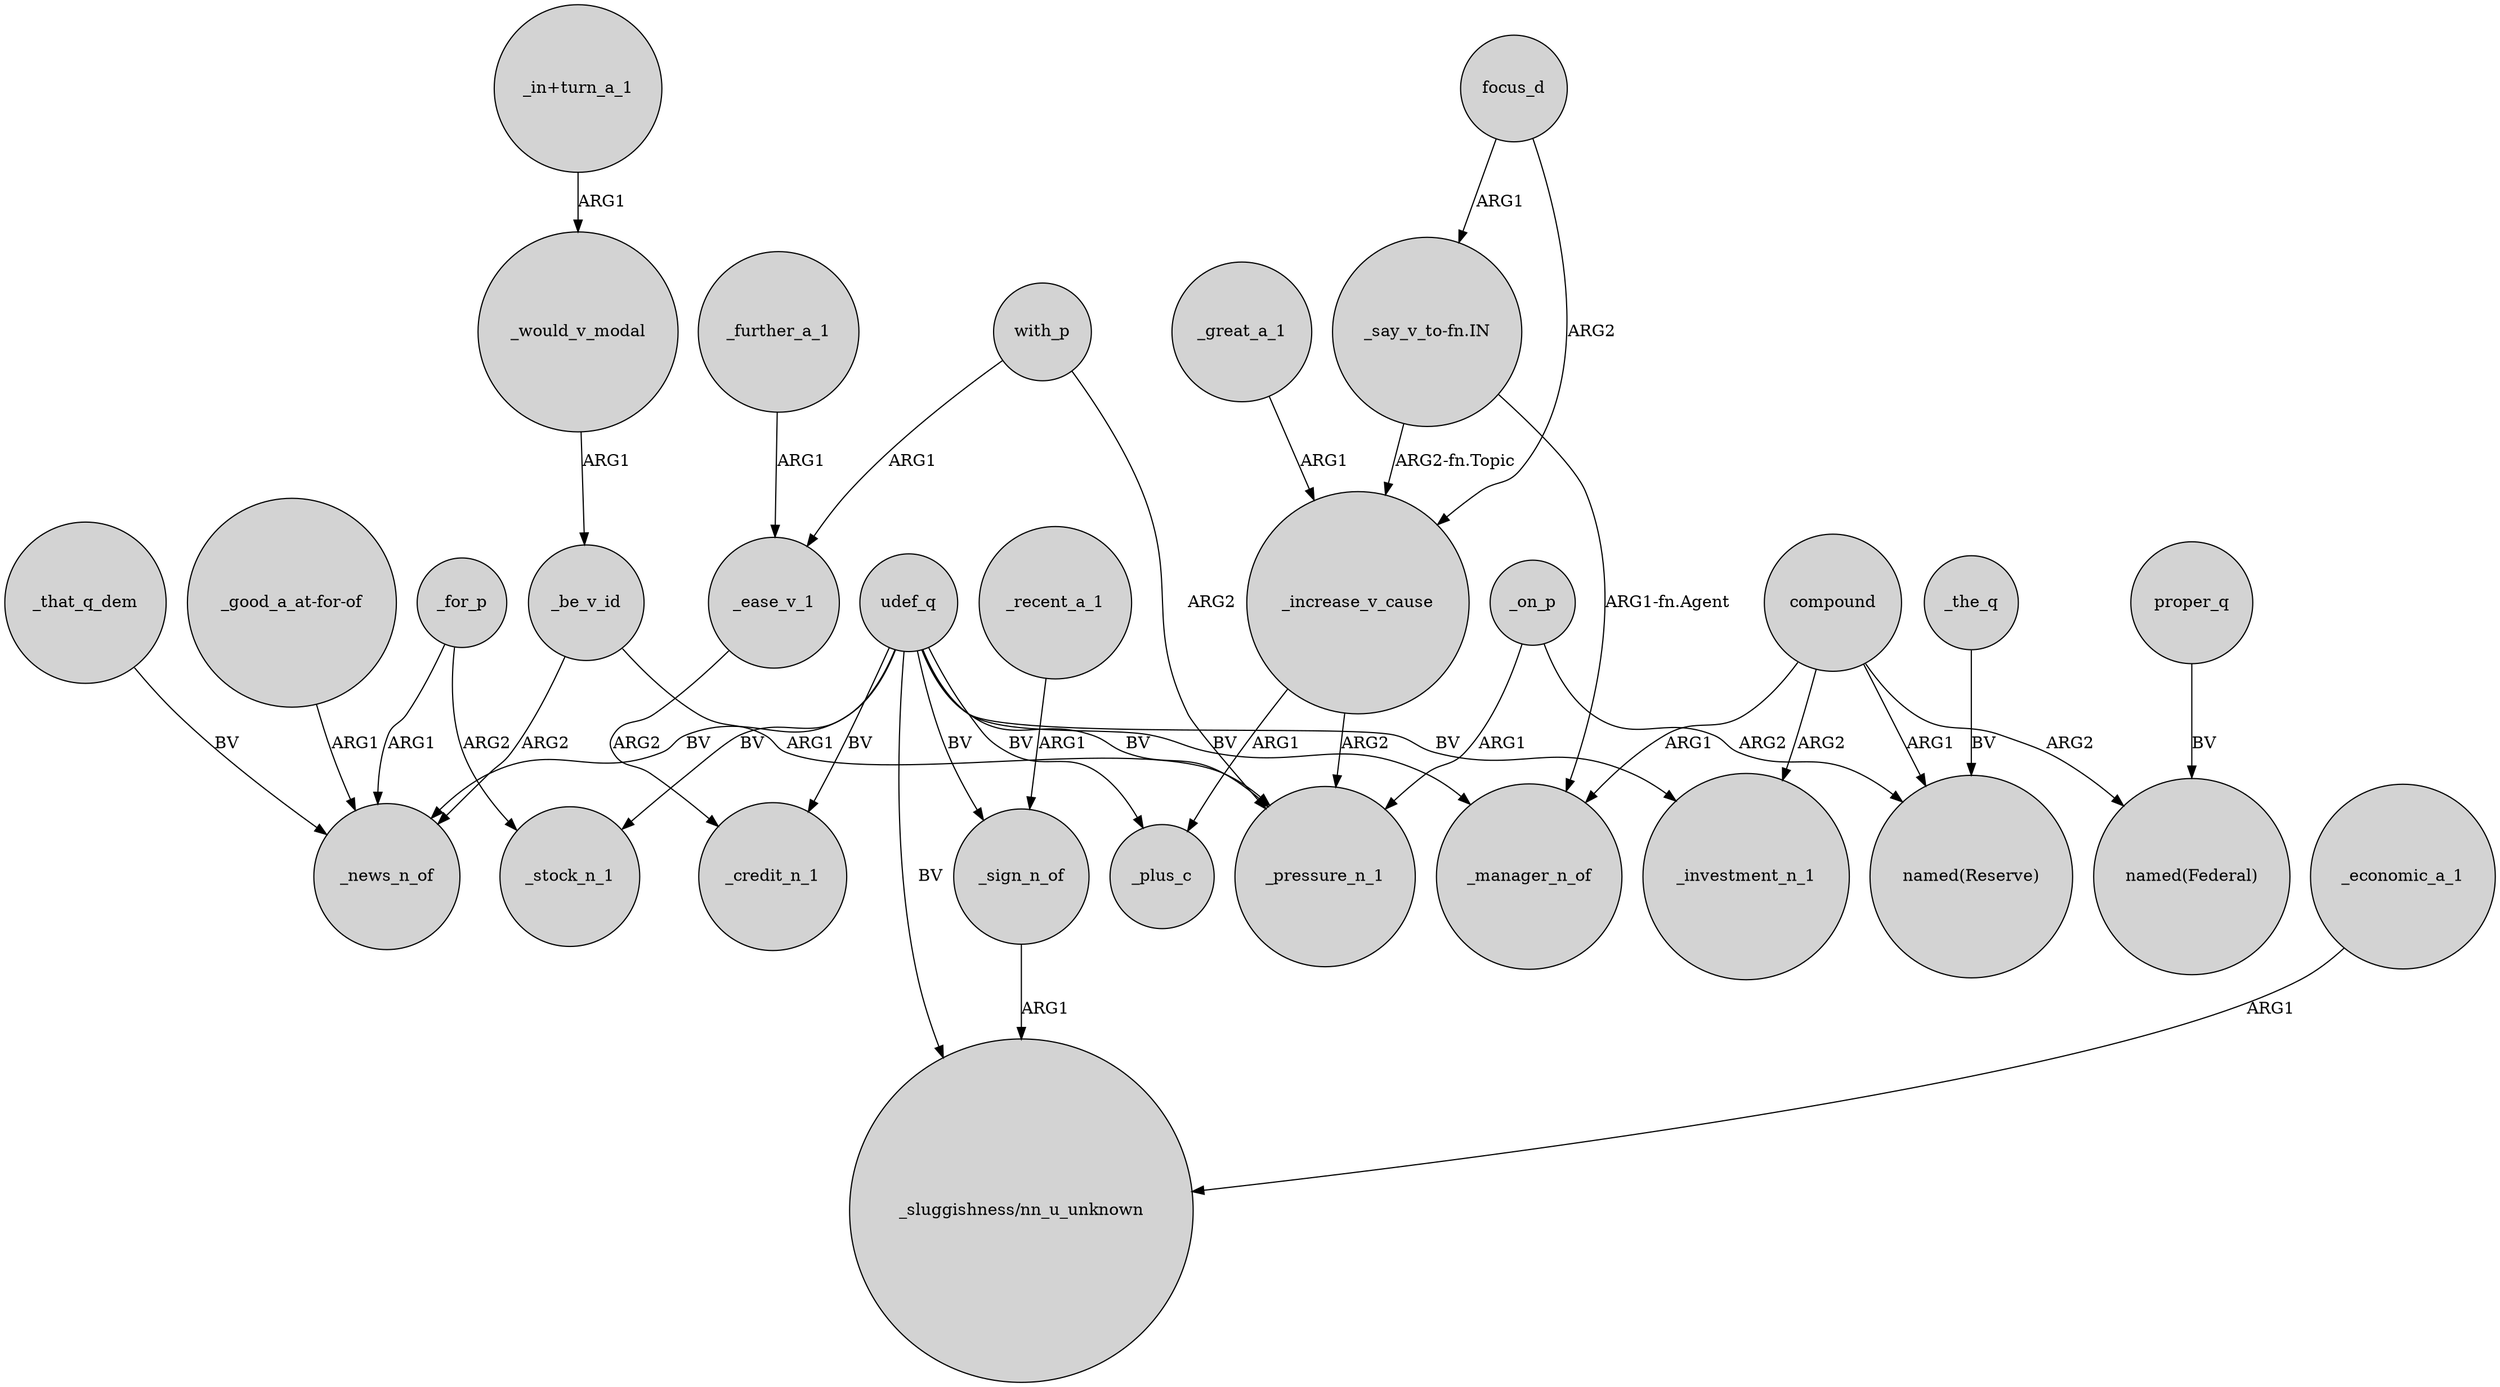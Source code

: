 digraph {
	node [shape=circle style=filled]
	udef_q -> _pressure_n_1 [label=BV]
	compound -> "named(Reserve)" [label=ARG1]
	_be_v_id -> _pressure_n_1 [label=ARG1]
	compound -> _manager_n_of [label=ARG1]
	with_p -> _pressure_n_1 [label=ARG2]
	"_say_v_to-fn.IN" -> _manager_n_of [label="ARG1-fn.Agent"]
	udef_q -> _credit_n_1 [label=BV]
	udef_q -> "_sluggishness/nn_u_unknown" [label=BV]
	_recent_a_1 -> _sign_n_of [label=ARG1]
	_on_p -> _pressure_n_1 [label=ARG1]
	_for_p -> _news_n_of [label=ARG1]
	_the_q -> "named(Reserve)" [label=BV]
	"_say_v_to-fn.IN" -> _increase_v_cause [label="ARG2-fn.Topic"]
	udef_q -> _plus_c [label=BV]
	_sign_n_of -> "_sluggishness/nn_u_unknown" [label=ARG1]
	_would_v_modal -> _be_v_id [label=ARG1]
	compound -> _investment_n_1 [label=ARG2]
	"_good_a_at-for-of" -> _news_n_of [label=ARG1]
	_great_a_1 -> _increase_v_cause [label=ARG1]
	_increase_v_cause -> _pressure_n_1 [label=ARG2]
	_on_p -> "named(Reserve)" [label=ARG2]
	with_p -> _ease_v_1 [label=ARG1]
	udef_q -> _stock_n_1 [label=BV]
	udef_q -> _sign_n_of [label=BV]
	_for_p -> _stock_n_1 [label=ARG2]
	_be_v_id -> _news_n_of [label=ARG2]
	proper_q -> "named(Federal)" [label=BV]
	udef_q -> _manager_n_of [label=BV]
	udef_q -> _investment_n_1 [label=BV]
	"_in+turn_a_1" -> _would_v_modal [label=ARG1]
	udef_q -> _news_n_of [label=BV]
	_further_a_1 -> _ease_v_1 [label=ARG1]
	_economic_a_1 -> "_sluggishness/nn_u_unknown" [label=ARG1]
	compound -> "named(Federal)" [label=ARG2]
	_that_q_dem -> _news_n_of [label=BV]
	_increase_v_cause -> _plus_c [label=ARG1]
	_ease_v_1 -> _credit_n_1 [label=ARG2]
	focus_d -> "_say_v_to-fn.IN" [label=ARG1]
	focus_d -> _increase_v_cause [label=ARG2]
}
